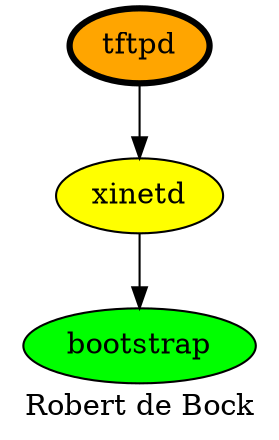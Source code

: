 digraph PhiloDilemma {
  label = "Robert de Bock" ;
  overlap=false
  {
    bootstrap [fillcolor=green style=filled]
    xinetd [fillcolor=yellow style=filled]
    tftpd [fillcolor=orange style=filled penwidth=3]
  }
  xinetd -> bootstrap
  tftpd -> xinetd 
}
